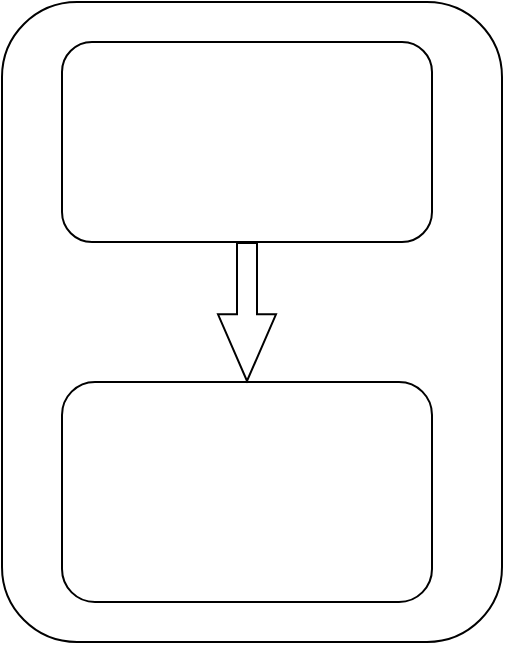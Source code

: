 <mxfile version="28.0.6">
  <diagram name="Page-1" id="_UoyWwWmCUEIKrKWOpFx">
    <mxGraphModel dx="778" dy="460" grid="1" gridSize="10" guides="1" tooltips="1" connect="1" arrows="1" fold="1" page="1" pageScale="1" pageWidth="850" pageHeight="1100" math="0" shadow="0">
      <root>
        <mxCell id="0" />
        <mxCell id="1" parent="0" />
        <mxCell id="KTxi6SYoISCqPY_30RHT-1" value="" style="rounded=1;whiteSpace=wrap;html=1;" vertex="1" parent="1">
          <mxGeometry x="250" y="60" width="250" height="320" as="geometry" />
        </mxCell>
        <mxCell id="KTxi6SYoISCqPY_30RHT-2" value="" style="rounded=1;whiteSpace=wrap;html=1;" vertex="1" parent="1">
          <mxGeometry x="280" y="80" width="185" height="100" as="geometry" />
        </mxCell>
        <mxCell id="KTxi6SYoISCqPY_30RHT-3" value="" style="rounded=1;whiteSpace=wrap;html=1;" vertex="1" parent="1">
          <mxGeometry x="280" y="250" width="185" height="110" as="geometry" />
        </mxCell>
        <mxCell id="KTxi6SYoISCqPY_30RHT-4" value="" style="shape=flexArrow;endArrow=classic;html=1;rounded=0;endWidth=18;endSize=10.78;entryX=0.5;entryY=0;entryDx=0;entryDy=0;exitX=0.5;exitY=1;exitDx=0;exitDy=0;" edge="1" parent="1" source="KTxi6SYoISCqPY_30RHT-2" target="KTxi6SYoISCqPY_30RHT-3">
          <mxGeometry width="50" height="50" relative="1" as="geometry">
            <mxPoint x="130" y="300" as="sourcePoint" />
            <mxPoint x="180" y="250" as="targetPoint" />
          </mxGeometry>
        </mxCell>
      </root>
    </mxGraphModel>
  </diagram>
</mxfile>
